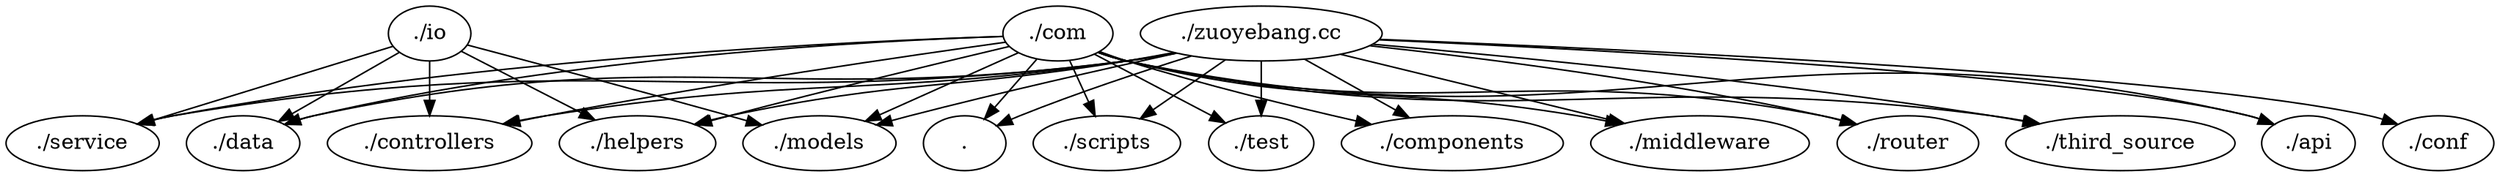 digraph G {
	"./io" -> "./controllers"
	"./zuoyebang.cc" -> "./helpers"
	"./zuoyebang.cc" -> "."
	"./com" -> "./scripts"
	"./zuoyebang.cc" -> "./test"
	"./zuoyebang.cc" -> "./conf"
	"./zuoyebang.cc" -> "./components"
	"./com" -> "./middleware"
	"./com" -> "./models"
	"./zuoyebang.cc" -> "./router"
	"./com" -> "./router"
	"./zuoyebang.cc" -> "./scripts"
	"./com" -> "./helpers"
	"./com" -> "./test"
	"./com" -> "./third_source"
	"./com" -> "./components"
	"./io" -> "./helpers"
	"./io" -> "./service"
	"./com" -> "./data"
	"./io" -> "./models"
	"./com" -> "./service"
	"./com" -> "./controllers"
	"./io" -> "./data"
	"./com" -> "."
	"./zuoyebang.cc" -> "./middleware"
	"./zuoyebang.cc" -> "./third_source"
	"./zuoyebang.cc" -> "./data"
	"./com" -> "./api"
	"./zuoyebang.cc" -> "./controllers"
	"./zuoyebang.cc" -> "./models"
	"./zuoyebang.cc" -> "./service"
	"./zuoyebang.cc" -> "./api"
}
